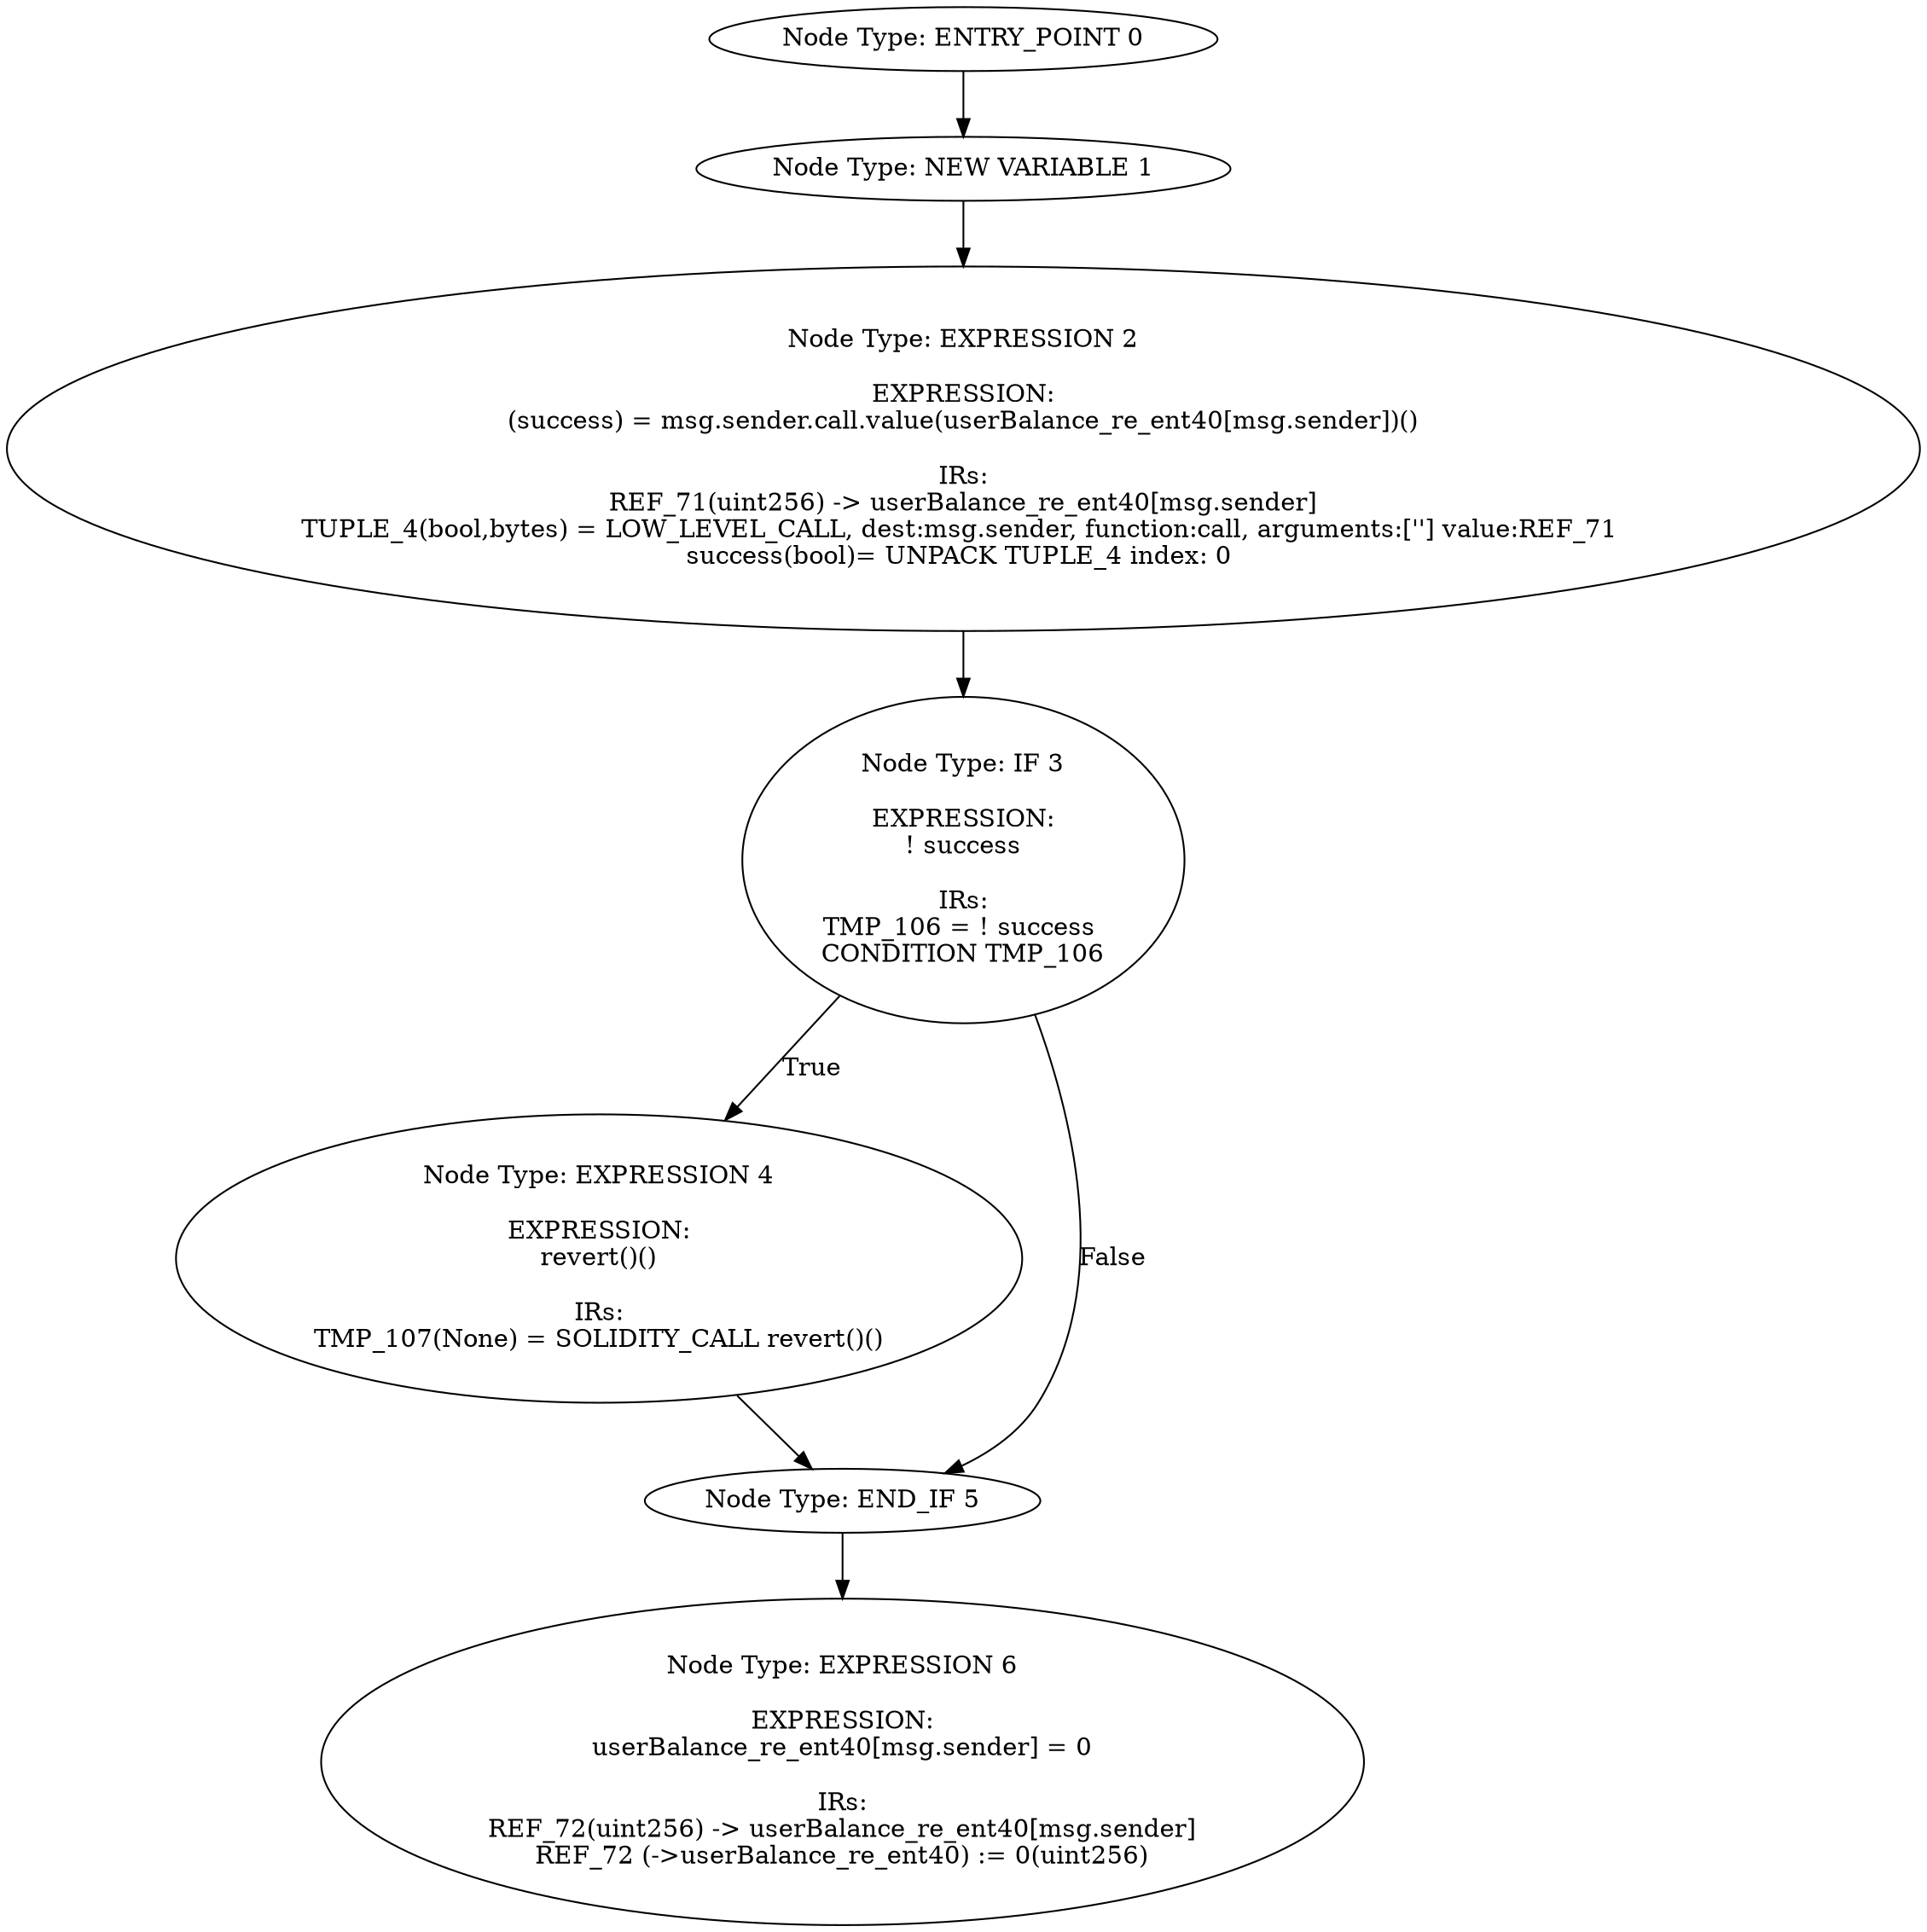 digraph{
0[label="Node Type: ENTRY_POINT 0
"];
0->1;
1[label="Node Type: NEW VARIABLE 1
"];
1->2;
2[label="Node Type: EXPRESSION 2

EXPRESSION:
(success) = msg.sender.call.value(userBalance_re_ent40[msg.sender])()

IRs:
REF_71(uint256) -> userBalance_re_ent40[msg.sender]
TUPLE_4(bool,bytes) = LOW_LEVEL_CALL, dest:msg.sender, function:call, arguments:[''] value:REF_71 
success(bool)= UNPACK TUPLE_4 index: 0 "];
2->3;
3[label="Node Type: IF 3

EXPRESSION:
! success

IRs:
TMP_106 = ! success 
CONDITION TMP_106"];
3->4[label="True"];
3->5[label="False"];
4[label="Node Type: EXPRESSION 4

EXPRESSION:
revert()()

IRs:
TMP_107(None) = SOLIDITY_CALL revert()()"];
4->5;
5[label="Node Type: END_IF 5
"];
5->6;
6[label="Node Type: EXPRESSION 6

EXPRESSION:
userBalance_re_ent40[msg.sender] = 0

IRs:
REF_72(uint256) -> userBalance_re_ent40[msg.sender]
REF_72 (->userBalance_re_ent40) := 0(uint256)"];
}
